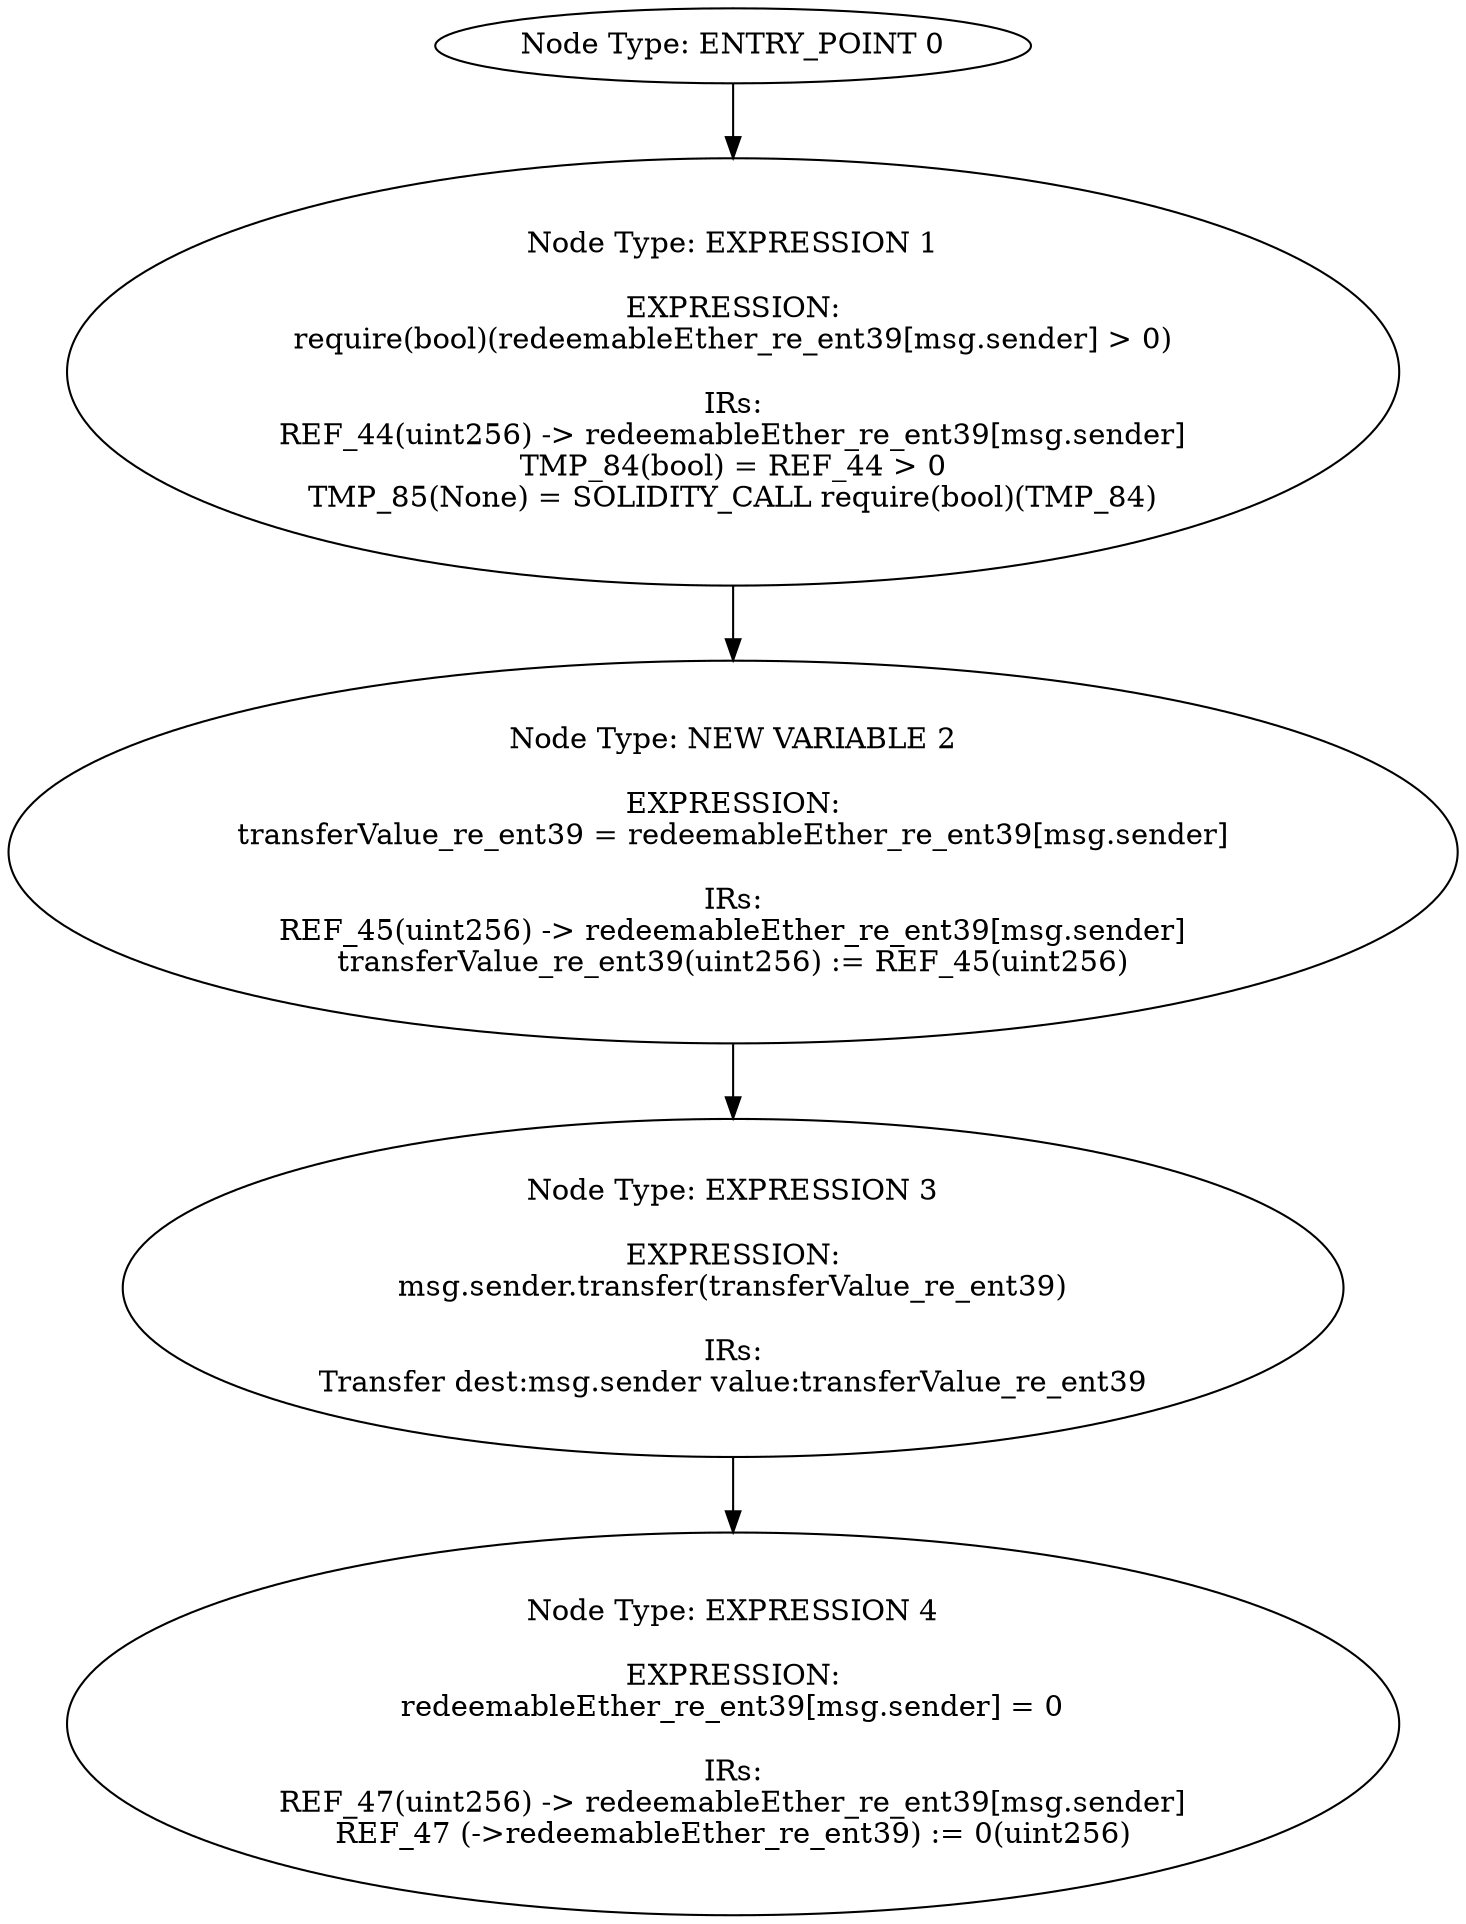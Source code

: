 digraph{
0[label="Node Type: ENTRY_POINT 0
"];
0->1;
1[label="Node Type: EXPRESSION 1

EXPRESSION:
require(bool)(redeemableEther_re_ent39[msg.sender] > 0)

IRs:
REF_44(uint256) -> redeemableEther_re_ent39[msg.sender]
TMP_84(bool) = REF_44 > 0
TMP_85(None) = SOLIDITY_CALL require(bool)(TMP_84)"];
1->2;
2[label="Node Type: NEW VARIABLE 2

EXPRESSION:
transferValue_re_ent39 = redeemableEther_re_ent39[msg.sender]

IRs:
REF_45(uint256) -> redeemableEther_re_ent39[msg.sender]
transferValue_re_ent39(uint256) := REF_45(uint256)"];
2->3;
3[label="Node Type: EXPRESSION 3

EXPRESSION:
msg.sender.transfer(transferValue_re_ent39)

IRs:
Transfer dest:msg.sender value:transferValue_re_ent39"];
3->4;
4[label="Node Type: EXPRESSION 4

EXPRESSION:
redeemableEther_re_ent39[msg.sender] = 0

IRs:
REF_47(uint256) -> redeemableEther_re_ent39[msg.sender]
REF_47 (->redeemableEther_re_ent39) := 0(uint256)"];
}
